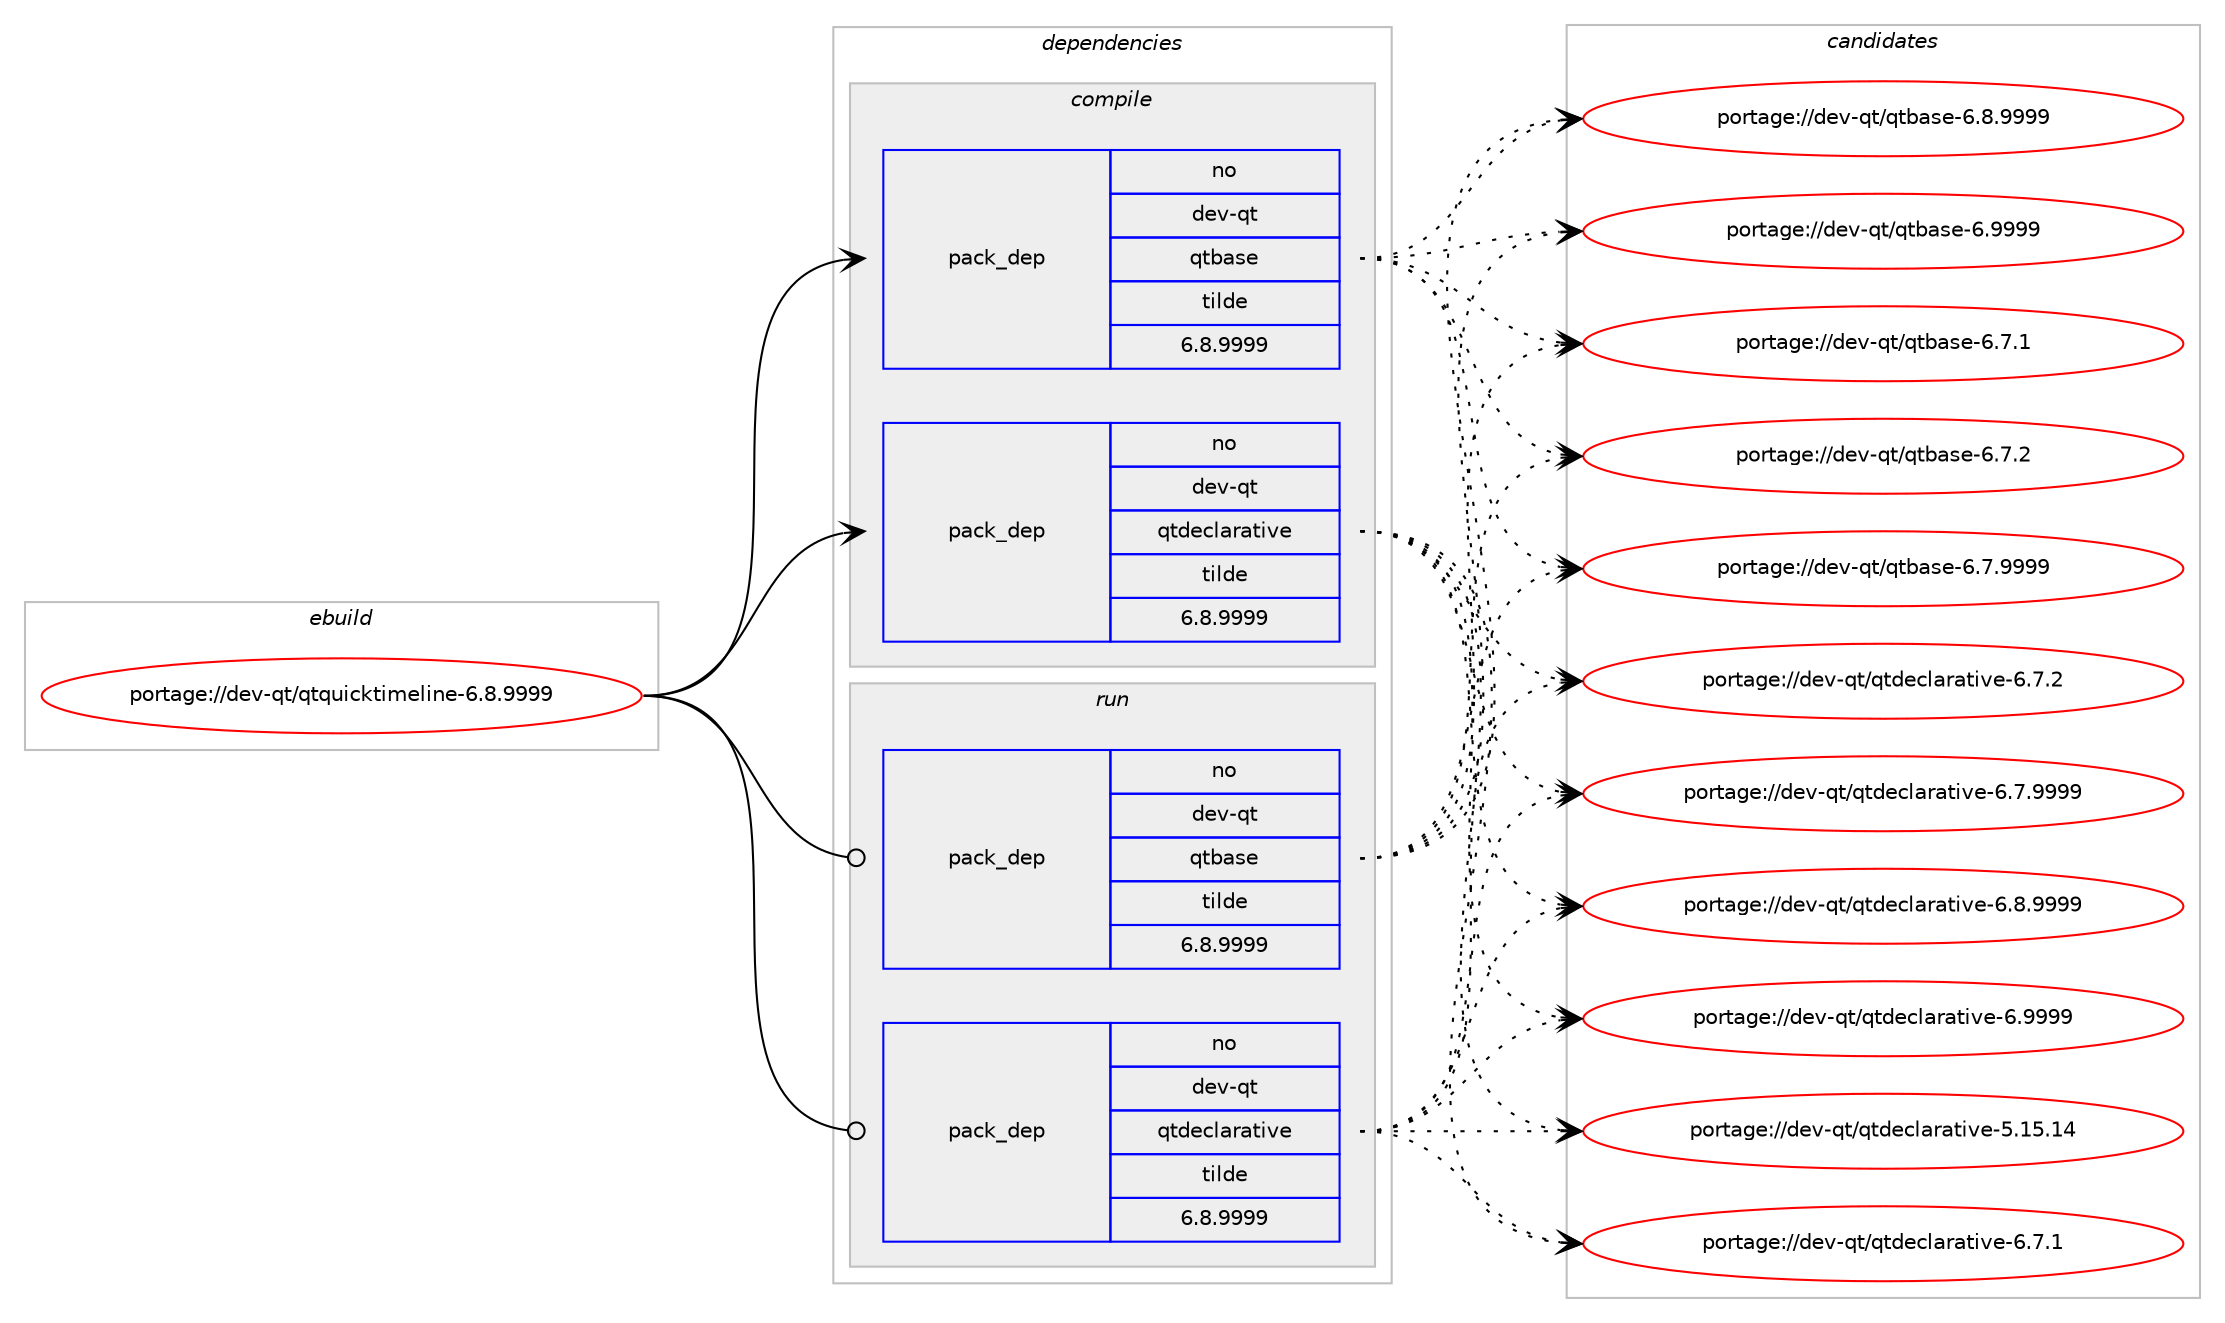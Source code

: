 digraph prolog {

# *************
# Graph options
# *************

newrank=true;
concentrate=true;
compound=true;
graph [rankdir=LR,fontname=Helvetica,fontsize=10,ranksep=1.5];#, ranksep=2.5, nodesep=0.2];
edge  [arrowhead=vee];
node  [fontname=Helvetica,fontsize=10];

# **********
# The ebuild
# **********

subgraph cluster_leftcol {
color=gray;
rank=same;
label=<<i>ebuild</i>>;
id [label="portage://dev-qt/qtquicktimeline-6.8.9999", color=red, width=4, href="../dev-qt/qtquicktimeline-6.8.9999.svg"];
}

# ****************
# The dependencies
# ****************

subgraph cluster_midcol {
color=gray;
label=<<i>dependencies</i>>;
subgraph cluster_compile {
fillcolor="#eeeeee";
style=filled;
label=<<i>compile</i>>;
subgraph pack43861 {
dependency86109 [label=<<TABLE BORDER="0" CELLBORDER="1" CELLSPACING="0" CELLPADDING="4" WIDTH="220"><TR><TD ROWSPAN="6" CELLPADDING="30">pack_dep</TD></TR><TR><TD WIDTH="110">no</TD></TR><TR><TD>dev-qt</TD></TR><TR><TD>qtbase</TD></TR><TR><TD>tilde</TD></TR><TR><TD>6.8.9999</TD></TR></TABLE>>, shape=none, color=blue];
}
id:e -> dependency86109:w [weight=20,style="solid",arrowhead="vee"];
subgraph pack43862 {
dependency86110 [label=<<TABLE BORDER="0" CELLBORDER="1" CELLSPACING="0" CELLPADDING="4" WIDTH="220"><TR><TD ROWSPAN="6" CELLPADDING="30">pack_dep</TD></TR><TR><TD WIDTH="110">no</TD></TR><TR><TD>dev-qt</TD></TR><TR><TD>qtdeclarative</TD></TR><TR><TD>tilde</TD></TR><TR><TD>6.8.9999</TD></TR></TABLE>>, shape=none, color=blue];
}
id:e -> dependency86110:w [weight=20,style="solid",arrowhead="vee"];
}
subgraph cluster_compileandrun {
fillcolor="#eeeeee";
style=filled;
label=<<i>compile and run</i>>;
}
subgraph cluster_run {
fillcolor="#eeeeee";
style=filled;
label=<<i>run</i>>;
subgraph pack43863 {
dependency86111 [label=<<TABLE BORDER="0" CELLBORDER="1" CELLSPACING="0" CELLPADDING="4" WIDTH="220"><TR><TD ROWSPAN="6" CELLPADDING="30">pack_dep</TD></TR><TR><TD WIDTH="110">no</TD></TR><TR><TD>dev-qt</TD></TR><TR><TD>qtbase</TD></TR><TR><TD>tilde</TD></TR><TR><TD>6.8.9999</TD></TR></TABLE>>, shape=none, color=blue];
}
id:e -> dependency86111:w [weight=20,style="solid",arrowhead="odot"];
subgraph pack43864 {
dependency86112 [label=<<TABLE BORDER="0" CELLBORDER="1" CELLSPACING="0" CELLPADDING="4" WIDTH="220"><TR><TD ROWSPAN="6" CELLPADDING="30">pack_dep</TD></TR><TR><TD WIDTH="110">no</TD></TR><TR><TD>dev-qt</TD></TR><TR><TD>qtdeclarative</TD></TR><TR><TD>tilde</TD></TR><TR><TD>6.8.9999</TD></TR></TABLE>>, shape=none, color=blue];
}
id:e -> dependency86112:w [weight=20,style="solid",arrowhead="odot"];
}
}

# **************
# The candidates
# **************

subgraph cluster_choices {
rank=same;
color=gray;
label=<<i>candidates</i>>;

subgraph choice43861 {
color=black;
nodesep=1;
choice10010111845113116471131169897115101455446554649 [label="portage://dev-qt/qtbase-6.7.1", color=red, width=4,href="../dev-qt/qtbase-6.7.1.svg"];
choice10010111845113116471131169897115101455446554650 [label="portage://dev-qt/qtbase-6.7.2", color=red, width=4,href="../dev-qt/qtbase-6.7.2.svg"];
choice10010111845113116471131169897115101455446554657575757 [label="portage://dev-qt/qtbase-6.7.9999", color=red, width=4,href="../dev-qt/qtbase-6.7.9999.svg"];
choice10010111845113116471131169897115101455446564657575757 [label="portage://dev-qt/qtbase-6.8.9999", color=red, width=4,href="../dev-qt/qtbase-6.8.9999.svg"];
choice1001011184511311647113116989711510145544657575757 [label="portage://dev-qt/qtbase-6.9999", color=red, width=4,href="../dev-qt/qtbase-6.9999.svg"];
dependency86109:e -> choice10010111845113116471131169897115101455446554649:w [style=dotted,weight="100"];
dependency86109:e -> choice10010111845113116471131169897115101455446554650:w [style=dotted,weight="100"];
dependency86109:e -> choice10010111845113116471131169897115101455446554657575757:w [style=dotted,weight="100"];
dependency86109:e -> choice10010111845113116471131169897115101455446564657575757:w [style=dotted,weight="100"];
dependency86109:e -> choice1001011184511311647113116989711510145544657575757:w [style=dotted,weight="100"];
}
subgraph choice43862 {
color=black;
nodesep=1;
choice10010111845113116471131161001019910897114971161051181014553464953464952 [label="portage://dev-qt/qtdeclarative-5.15.14", color=red, width=4,href="../dev-qt/qtdeclarative-5.15.14.svg"];
choice1001011184511311647113116100101991089711497116105118101455446554649 [label="portage://dev-qt/qtdeclarative-6.7.1", color=red, width=4,href="../dev-qt/qtdeclarative-6.7.1.svg"];
choice1001011184511311647113116100101991089711497116105118101455446554650 [label="portage://dev-qt/qtdeclarative-6.7.2", color=red, width=4,href="../dev-qt/qtdeclarative-6.7.2.svg"];
choice1001011184511311647113116100101991089711497116105118101455446554657575757 [label="portage://dev-qt/qtdeclarative-6.7.9999", color=red, width=4,href="../dev-qt/qtdeclarative-6.7.9999.svg"];
choice1001011184511311647113116100101991089711497116105118101455446564657575757 [label="portage://dev-qt/qtdeclarative-6.8.9999", color=red, width=4,href="../dev-qt/qtdeclarative-6.8.9999.svg"];
choice100101118451131164711311610010199108971149711610511810145544657575757 [label="portage://dev-qt/qtdeclarative-6.9999", color=red, width=4,href="../dev-qt/qtdeclarative-6.9999.svg"];
dependency86110:e -> choice10010111845113116471131161001019910897114971161051181014553464953464952:w [style=dotted,weight="100"];
dependency86110:e -> choice1001011184511311647113116100101991089711497116105118101455446554649:w [style=dotted,weight="100"];
dependency86110:e -> choice1001011184511311647113116100101991089711497116105118101455446554650:w [style=dotted,weight="100"];
dependency86110:e -> choice1001011184511311647113116100101991089711497116105118101455446554657575757:w [style=dotted,weight="100"];
dependency86110:e -> choice1001011184511311647113116100101991089711497116105118101455446564657575757:w [style=dotted,weight="100"];
dependency86110:e -> choice100101118451131164711311610010199108971149711610511810145544657575757:w [style=dotted,weight="100"];
}
subgraph choice43863 {
color=black;
nodesep=1;
choice10010111845113116471131169897115101455446554649 [label="portage://dev-qt/qtbase-6.7.1", color=red, width=4,href="../dev-qt/qtbase-6.7.1.svg"];
choice10010111845113116471131169897115101455446554650 [label="portage://dev-qt/qtbase-6.7.2", color=red, width=4,href="../dev-qt/qtbase-6.7.2.svg"];
choice10010111845113116471131169897115101455446554657575757 [label="portage://dev-qt/qtbase-6.7.9999", color=red, width=4,href="../dev-qt/qtbase-6.7.9999.svg"];
choice10010111845113116471131169897115101455446564657575757 [label="portage://dev-qt/qtbase-6.8.9999", color=red, width=4,href="../dev-qt/qtbase-6.8.9999.svg"];
choice1001011184511311647113116989711510145544657575757 [label="portage://dev-qt/qtbase-6.9999", color=red, width=4,href="../dev-qt/qtbase-6.9999.svg"];
dependency86111:e -> choice10010111845113116471131169897115101455446554649:w [style=dotted,weight="100"];
dependency86111:e -> choice10010111845113116471131169897115101455446554650:w [style=dotted,weight="100"];
dependency86111:e -> choice10010111845113116471131169897115101455446554657575757:w [style=dotted,weight="100"];
dependency86111:e -> choice10010111845113116471131169897115101455446564657575757:w [style=dotted,weight="100"];
dependency86111:e -> choice1001011184511311647113116989711510145544657575757:w [style=dotted,weight="100"];
}
subgraph choice43864 {
color=black;
nodesep=1;
choice10010111845113116471131161001019910897114971161051181014553464953464952 [label="portage://dev-qt/qtdeclarative-5.15.14", color=red, width=4,href="../dev-qt/qtdeclarative-5.15.14.svg"];
choice1001011184511311647113116100101991089711497116105118101455446554649 [label="portage://dev-qt/qtdeclarative-6.7.1", color=red, width=4,href="../dev-qt/qtdeclarative-6.7.1.svg"];
choice1001011184511311647113116100101991089711497116105118101455446554650 [label="portage://dev-qt/qtdeclarative-6.7.2", color=red, width=4,href="../dev-qt/qtdeclarative-6.7.2.svg"];
choice1001011184511311647113116100101991089711497116105118101455446554657575757 [label="portage://dev-qt/qtdeclarative-6.7.9999", color=red, width=4,href="../dev-qt/qtdeclarative-6.7.9999.svg"];
choice1001011184511311647113116100101991089711497116105118101455446564657575757 [label="portage://dev-qt/qtdeclarative-6.8.9999", color=red, width=4,href="../dev-qt/qtdeclarative-6.8.9999.svg"];
choice100101118451131164711311610010199108971149711610511810145544657575757 [label="portage://dev-qt/qtdeclarative-6.9999", color=red, width=4,href="../dev-qt/qtdeclarative-6.9999.svg"];
dependency86112:e -> choice10010111845113116471131161001019910897114971161051181014553464953464952:w [style=dotted,weight="100"];
dependency86112:e -> choice1001011184511311647113116100101991089711497116105118101455446554649:w [style=dotted,weight="100"];
dependency86112:e -> choice1001011184511311647113116100101991089711497116105118101455446554650:w [style=dotted,weight="100"];
dependency86112:e -> choice1001011184511311647113116100101991089711497116105118101455446554657575757:w [style=dotted,weight="100"];
dependency86112:e -> choice1001011184511311647113116100101991089711497116105118101455446564657575757:w [style=dotted,weight="100"];
dependency86112:e -> choice100101118451131164711311610010199108971149711610511810145544657575757:w [style=dotted,weight="100"];
}
}

}

